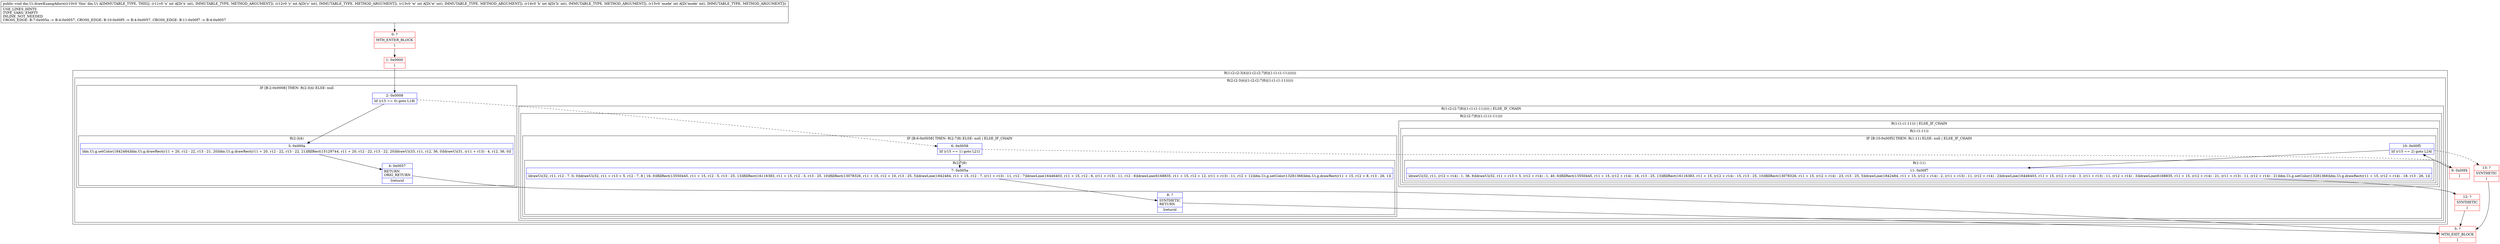 digraph "CFG fordm.Ui.drawKuangAdorn(IIIII)V" {
subgraph cluster_Region_1513364522 {
label = "R(1:(2:(2:3|4)|(1:(2:(2:7|8)|(1:(1:(1:11)))))))";
node [shape=record,color=blue];
subgraph cluster_Region_839945880 {
label = "R(2:(2:3|4)|(1:(2:(2:7|8)|(1:(1:(1:11))))))";
node [shape=record,color=blue];
subgraph cluster_IfRegion_958693749 {
label = "IF [B:2:0x0008] THEN: R(2:3|4) ELSE: null";
node [shape=record,color=blue];
Node_2 [shape=record,label="{2\:\ 0x0008|lif (r15 == 0) goto L18l}"];
subgraph cluster_Region_219819123 {
label = "R(2:3|4)";
node [shape=record,color=blue];
Node_3 [shape=record,label="{3\:\ 0x000a|ldm.Ui.g.setColor(1842484)ldm.Ui.g.drawRect(r11 + 20, r12 \- 22, r13 \- 21, 20)ldm.Ui.g.drawRect(r11 + 20, r12 \- 22, r13 \- 22, 21)lfillRect(15129744, r11 + 20, r12 \- 22, r13 \- 22, 20)ldrawUi(33, r11, r12, 36, 0)ldrawUi(31, (r11 + r13) \- 4, r12, 36, 0)l}"];
Node_4 [shape=record,label="{4\:\ 0x0057|RETURN\lORIG_RETURN\l|lreturnl}"];
}
}
subgraph cluster_Region_2000004278 {
label = "R(1:(2:(2:7|8)|(1:(1:(1:11))))) | ELSE_IF_CHAIN\l";
node [shape=record,color=blue];
subgraph cluster_Region_1097302150 {
label = "R(2:(2:7|8)|(1:(1:(1:11))))";
node [shape=record,color=blue];
subgraph cluster_IfRegion_1557499638 {
label = "IF [B:6:0x0058] THEN: R(2:7|8) ELSE: null | ELSE_IF_CHAIN\l";
node [shape=record,color=blue];
Node_6 [shape=record,label="{6\:\ 0x0058|lif (r15 == 1) goto L21l}"];
subgraph cluster_Region_15751339 {
label = "R(2:7|8)";
node [shape=record,color=blue];
Node_7 [shape=record,label="{7\:\ 0x005a|ldrawUi(32, r11, r12 \- 7, 0, 0)ldrawUi(32, r11 + r13 + 5, r12 \- 7, 8 \| 16, 0)lfillRect(13550445, r11 + 15, r12 \- 5, r13 \- 25, 13)lfillRect(16116383, r11 + 15, r12 \- 3, r13 \- 25, 10)lfillRect(13078326, r11 + 15, r12 + 10, r13 \- 25, 5)ldrawLine(1842484, r11 + 15, r12 \- 7, (r11 + r13) \- 11, r12 \- 7)ldrawLine(16446403, r11 + 15, r12 \- 6, (r11 + r13) \- 11, r12 \- 6)ldrawLine(6168835, r11 + 15, r12 + 12, (r11 + r13) \- 11, r12 + 12)ldm.Ui.g.setColor(13281366)ldm.Ui.g.drawRect(r11 + 15, r12 + 8, r13 \- 26, 1)l}"];
Node_8 [shape=record,label="{8\:\ ?|SYNTHETIC\lRETURN\l|lreturnl}"];
}
}
subgraph cluster_Region_1513770007 {
label = "R(1:(1:(1:11))) | ELSE_IF_CHAIN\l";
node [shape=record,color=blue];
subgraph cluster_Region_656708710 {
label = "R(1:(1:11))";
node [shape=record,color=blue];
subgraph cluster_IfRegion_1475742794 {
label = "IF [B:10:0x00f5] THEN: R(1:11) ELSE: null | ELSE_IF_CHAIN\l";
node [shape=record,color=blue];
Node_10 [shape=record,label="{10\:\ 0x00f5|lif (r15 == 2) goto L24l}"];
subgraph cluster_Region_1438724895 {
label = "R(1:11)";
node [shape=record,color=blue];
Node_11 [shape=record,label="{11\:\ 0x00f7|ldrawUi(32, r11, (r12 + r14) \- 1, 36, 6)ldrawUi(32, r11 + r13 + 5, (r12 + r14) \- 1, 40, 6)lfillRect(13550445, r11 + 15, (r12 + r14) \- 16, r13 \- 25, 13)lfillRect(16116383, r11 + 15, (r12 + r14) \- 15, r13 \- 25, 10)lfillRect(13078326, r11 + 15, (r12 + r14) \- 23, r13 \- 25, 5)ldrawLine(1842484, r11 + 15, (r12 + r14) \- 2, (r11 + r13) \- 11, (r12 + r14) \- 2)ldrawLine(16446403, r11 + 15, (r12 + r14) \- 3, (r11 + r13) \- 11, (r12 + r14) \- 3)ldrawLine(6168835, r11 + 15, (r12 + r14) \- 21, (r11 + r13) \- 11, (r12 + r14) \- 21)ldm.Ui.g.setColor(13281366)ldm.Ui.g.drawRect(r11 + 15, (r12 + r14) \- 18, r13 \- 26, 1)l}"];
}
}
}
}
}
}
}
}
Node_0 [shape=record,color=red,label="{0\:\ ?|MTH_ENTER_BLOCK\l|l}"];
Node_1 [shape=record,color=red,label="{1\:\ 0x0000|l}"];
Node_5 [shape=record,color=red,label="{5\:\ ?|MTH_EXIT_BLOCK\l|l}"];
Node_9 [shape=record,color=red,label="{9\:\ 0x00f4|l}"];
Node_12 [shape=record,color=red,label="{12\:\ ?|SYNTHETIC\l|l}"];
Node_13 [shape=record,color=red,label="{13\:\ ?|SYNTHETIC\l|l}"];
MethodNode[shape=record,label="{public void dm.Ui.drawKuangAdorn((r10v0 'this' dm.Ui A[IMMUTABLE_TYPE, THIS]), (r11v0 'x' int A[D('x' int), IMMUTABLE_TYPE, METHOD_ARGUMENT]), (r12v0 'y' int A[D('y' int), IMMUTABLE_TYPE, METHOD_ARGUMENT]), (r13v0 'w' int A[D('w' int), IMMUTABLE_TYPE, METHOD_ARGUMENT]), (r14v0 'h' int A[D('h' int), IMMUTABLE_TYPE, METHOD_ARGUMENT]), (r15v0 'mode' int A[D('mode' int), IMMUTABLE_TYPE, METHOD_ARGUMENT]))  | USE_LINES_HINTS\lTYPE_VARS: EMPTY\lINLINE_NOT_NEEDED\lCROSS_EDGE: B:7:0x005a \-\> B:4:0x0057, CROSS_EDGE: B:10:0x00f5 \-\> B:4:0x0057, CROSS_EDGE: B:11:0x00f7 \-\> B:4:0x0057\l}"];
MethodNode -> Node_0;
Node_2 -> Node_3;
Node_2 -> Node_6[style=dashed];
Node_3 -> Node_4;
Node_4 -> Node_5;
Node_6 -> Node_7;
Node_6 -> Node_9[style=dashed];
Node_7 -> Node_8;
Node_8 -> Node_5;
Node_10 -> Node_11;
Node_10 -> Node_13[style=dashed];
Node_11 -> Node_12;
Node_0 -> Node_1;
Node_1 -> Node_2;
Node_9 -> Node_10;
Node_12 -> Node_5;
Node_13 -> Node_5;
}

